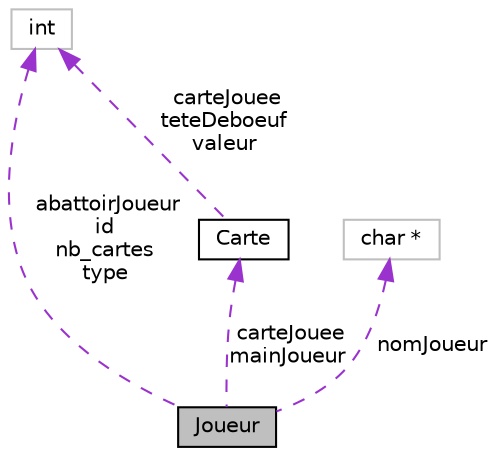 digraph "Joueur"
{
 // INTERACTIVE_SVG=YES
 // LATEX_PDF_SIZE
  edge [fontname="Helvetica",fontsize="10",labelfontname="Helvetica",labelfontsize="10"];
  node [fontname="Helvetica",fontsize="10",shape=record];
  Node1 [label="Joueur",height=0.2,width=0.4,color="black", fillcolor="grey75", style="filled", fontcolor="black",tooltip=" "];
  Node2 -> Node1 [dir="back",color="darkorchid3",fontsize="10",style="dashed",label=" carteJouee\nmainJoueur" ,fontname="Helvetica"];
  Node2 [label="Carte",height=0.2,width=0.4,color="black", fillcolor="white", style="filled",URL="$struct_carte.html",tooltip=" "];
  Node3 -> Node2 [dir="back",color="darkorchid3",fontsize="10",style="dashed",label=" carteJouee\nteteDeboeuf\nvaleur" ,fontname="Helvetica"];
  Node3 [label="int",height=0.2,width=0.4,color="grey75", fillcolor="white", style="filled",tooltip=" "];
  Node3 -> Node1 [dir="back",color="darkorchid3",fontsize="10",style="dashed",label=" abattoirJoueur\nid\nnb_cartes\ntype" ,fontname="Helvetica"];
  Node4 -> Node1 [dir="back",color="darkorchid3",fontsize="10",style="dashed",label=" nomJoueur" ,fontname="Helvetica"];
  Node4 [label="char *",height=0.2,width=0.4,color="grey75", fillcolor="white", style="filled",tooltip=" "];
}
